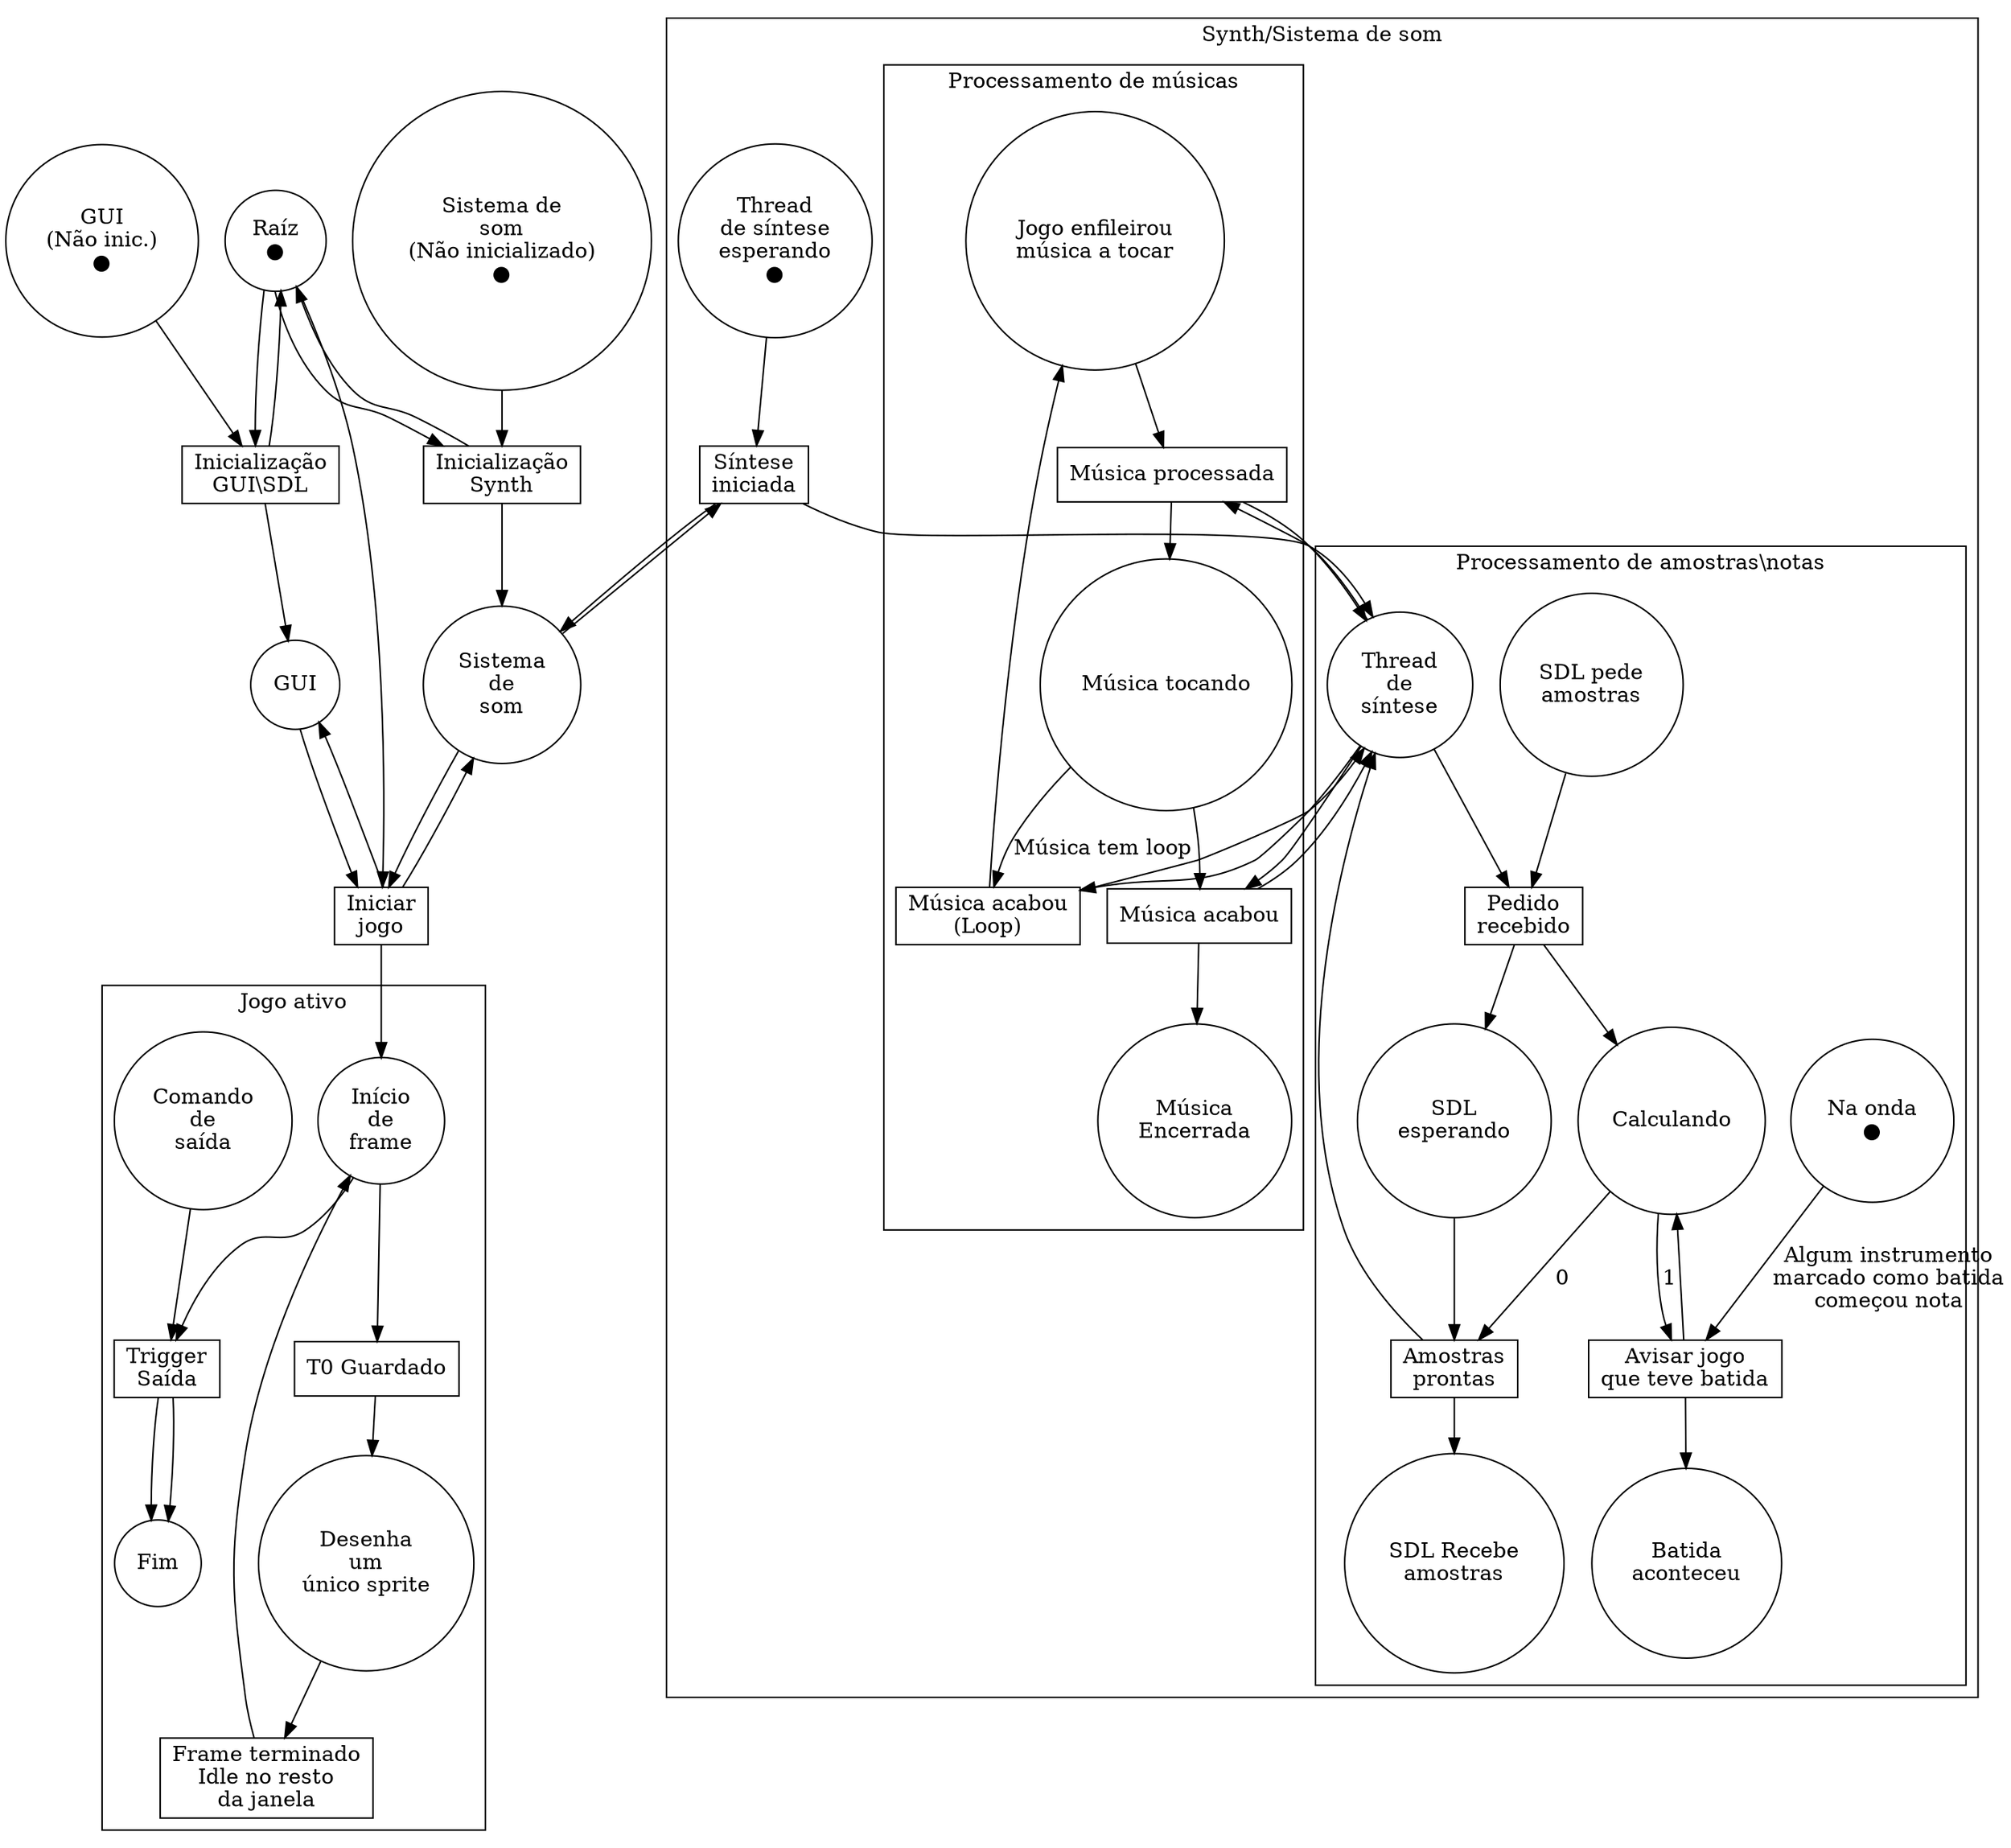digraph
{

Raiz[shape=circle,label="Raíz\n●"]
{
    # Inicialização/subsistemas
    Musica0[shape=circle,label="Sistema de\nsom\n(Não inicializado)\n●"]
    Tela0[shape=circle,label="GUI\n(Não inic.)\n●"]
    {
        rank=same
        Musica[shape=circle,label="Sistema\nde\nsom"]
        Tela[shape=circle,label="GUI"]
    }
    InstanciaGUI[shape=rect,label="Inicialização\nGUI\\SDL"]
    InstanciaMusica[shape=rect,label="Inicialização\nSynth"]

    Raiz->InstanciaMusica
    Musica0->InstanciaMusica
    InstanciaMusica->Raiz
    InstanciaMusica->Musica

    Raiz->InstanciaGUI
    Tela0->InstanciaGUI
    InstanciaGUI->Tela
    InstanciaGUI->Raiz
}

EntraJogo[shape=rect, label="Iniciar\njogo"]
Raiz->EntraJogo
Tela->EntraJogo
Musica->EntraJogo
EntraJogo->InicioFrame
EntraJogo->Tela
EntraJogo->Musica

subgraph cluster_jogo
{
    label="Jogo ativo"
    # Loop de jogo    
    InicioFrame[shape=circle, label="Início\nde\nframe"]
    DesenhaSprite[shape=circle, label="Desenha\num\núnico sprite"]
    T0guardado[shape=rect, label="T0 Guardado"]
    InicioFrame->T0guardado
    T0guardado->DesenhaSprite
    Loop[shape=rect, label="Frame terminado\nIdle no resto\nda janela"]
    DesenhaSprite->Loop
    Loop->InicioFrame

    ComandoSaida[shape=circle, label="Comando\nde\nsaída"]
    Sair[shape=rect, label="Trigger\nSaída"]
    ComandoSaida->Sair
    InicioFrame->Sair
    Sair->Fim
    Sair->Fim
}

subgraph cluster_synth
{
    label="Synth/Sistema de som"
    # Sistema de som
    Musica
    ThreadSynth0[shape=circle,label="Thread\nde síntese\nesperando\n●"]
    ThreadSynth[shape=circle, label="Thread\nde\nsíntese"]
    SynthInit[shape=rect, label="Síntese\niniciada"]
    Musica->SynthInit
    ThreadSynth0->SynthInit
    SynthInit->ThreadSynth
    SynthInit->Musica
    subgraph cluster_notas
    {
        label="Processamento de amostras\\notas"
        SDLPedeSample[shape=circle, label="SDL pede\namostras"]
        SDLEspera[shape=circle, label="SDL\nesperando"]
        SDLRecebeSample[shape=circle, label="SDL Recebe\namostras"]
        BatidaAconteceu[shape=circle, label="Batida\naconteceu"]
        Groove[shape=circle, label="Na onda\n●"]
        ThreadOcupada[shape=circle, label="Calculando"]

        Pedido[shape=rect, label="Pedido\nrecebido"]
        ThreadSynth->Pedido
        SDLPedeSample->Pedido
        Pedido->ThreadOcupada
        Pedido->SDLEspera
        
        AvisaBatida[shape=rect, label="Avisar jogo\nque teve batida"]
        Groove->AvisaBatida[label="Algum instrumento\nmarcado como batida\ncomeçou nota"]
        ThreadOcupada->AvisaBatida[label="1"]
        AvisaBatida->BatidaAconteceu
        AvisaBatida->ThreadOcupada

        SomPronto[shape=rect, label="Amostras\nprontas"]
        ThreadOcupada->SomPronto[label="0"]
        SDLEspera->SomPronto
        SomPronto->SDLRecebeSample
        SomPronto->ThreadSynth
    }

    subgraph cluster_songs
    {
        label="Processamento de músicas"
        MusicaEnfileirada[shape=circle, label="Jogo enfileirou\nmúsica a tocar"]
        MusicaTocando[shape=circle, label="Música tocando"]
        MusicaEncerrada[shape=circle, label="Música\nEncerrada"]

        ProcessarMusica[shape=rect, label="Música processada"]
        ThreadSynth->ProcessarMusica
        MusicaEnfileirada->ProcessarMusica
        ProcessarMusica->ThreadSynth
        ProcessarMusica->MusicaTocando

        MusicaAcabouLoop[shape=rect, label="Música acabou\n(Loop)"]
        MusicaAcabou[shape=rect, label="Música acabou"]
        MusicaTocando->MusicaAcabou
        ThreadSynth->MusicaAcabou
        MusicaAcabou->MusicaEncerrada
        MusicaAcabou->ThreadSynth
        MusicaTocando->MusicaAcabouLoop[label="Música tem loop"]
        ThreadSynth->MusicaAcabouLoop
        MusicaAcabouLoop->MusicaEnfileirada
        MusicaAcabouLoop->ThreadSynth
    }
}

Fim[shape=circle]

}